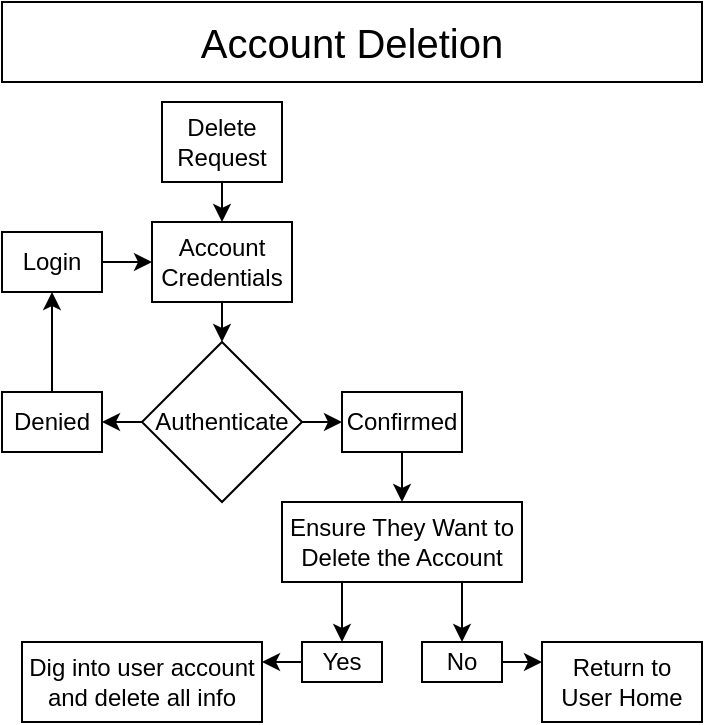 <mxfile version="23.1.5" type="device">
  <diagram name="Page-1" id="hn9wI05JKJFuKikZv9Uz">
    <mxGraphModel dx="1066" dy="613" grid="1" gridSize="10" guides="1" tooltips="1" connect="1" arrows="1" fold="1" page="1" pageScale="1" pageWidth="850" pageHeight="1100" math="0" shadow="0">
      <root>
        <mxCell id="0" />
        <mxCell id="1" parent="0" />
        <mxCell id="QExOYSINyxakzw2M49dj-1" value="Account Deletion" style="rounded=0;whiteSpace=wrap;html=1;fontSize=20;" vertex="1" parent="1">
          <mxGeometry x="490" width="350" height="40" as="geometry" />
        </mxCell>
        <mxCell id="QExOYSINyxakzw2M49dj-2" value="Delete Request" style="rounded=0;whiteSpace=wrap;html=1;" vertex="1" parent="1">
          <mxGeometry x="570" y="50" width="60" height="40" as="geometry" />
        </mxCell>
        <mxCell id="QExOYSINyxakzw2M49dj-3" value="Account Credentials" style="rounded=0;whiteSpace=wrap;html=1;" vertex="1" parent="1">
          <mxGeometry x="565" y="110" width="70" height="40" as="geometry" />
        </mxCell>
        <mxCell id="QExOYSINyxakzw2M49dj-4" value="Authenticate" style="rhombus;whiteSpace=wrap;html=1;" vertex="1" parent="1">
          <mxGeometry x="560" y="170" width="80" height="80" as="geometry" />
        </mxCell>
        <mxCell id="QExOYSINyxakzw2M49dj-5" value="Denied" style="rounded=0;whiteSpace=wrap;html=1;" vertex="1" parent="1">
          <mxGeometry x="490" y="195" width="50" height="30" as="geometry" />
        </mxCell>
        <mxCell id="QExOYSINyxakzw2M49dj-6" value="Confirmed" style="rounded=0;whiteSpace=wrap;html=1;" vertex="1" parent="1">
          <mxGeometry x="660" y="195" width="60" height="30" as="geometry" />
        </mxCell>
        <mxCell id="QExOYSINyxakzw2M49dj-7" value="Login" style="rounded=0;whiteSpace=wrap;html=1;" vertex="1" parent="1">
          <mxGeometry x="490" y="115" width="50" height="30" as="geometry" />
        </mxCell>
        <mxCell id="QExOYSINyxakzw2M49dj-8" value="Ensure They Want to Delete the Account" style="rounded=0;whiteSpace=wrap;html=1;" vertex="1" parent="1">
          <mxGeometry x="630" y="250" width="120" height="40" as="geometry" />
        </mxCell>
        <mxCell id="QExOYSINyxakzw2M49dj-9" value="Yes" style="rounded=0;whiteSpace=wrap;html=1;" vertex="1" parent="1">
          <mxGeometry x="640" y="320" width="40" height="20" as="geometry" />
        </mxCell>
        <mxCell id="QExOYSINyxakzw2M49dj-10" value="No" style="rounded=0;whiteSpace=wrap;html=1;" vertex="1" parent="1">
          <mxGeometry x="700" y="320" width="40" height="20" as="geometry" />
        </mxCell>
        <mxCell id="QExOYSINyxakzw2M49dj-11" value="Dig into user account and delete all info" style="rounded=0;whiteSpace=wrap;html=1;" vertex="1" parent="1">
          <mxGeometry x="500" y="320" width="120" height="40" as="geometry" />
        </mxCell>
        <mxCell id="QExOYSINyxakzw2M49dj-12" value="Return to User Home" style="rounded=0;whiteSpace=wrap;html=1;" vertex="1" parent="1">
          <mxGeometry x="760" y="320" width="80" height="40" as="geometry" />
        </mxCell>
        <mxCell id="QExOYSINyxakzw2M49dj-13" value="" style="endArrow=classic;html=1;rounded=0;exitX=0.5;exitY=1;exitDx=0;exitDy=0;entryX=0.5;entryY=0;entryDx=0;entryDy=0;" edge="1" parent="1" source="QExOYSINyxakzw2M49dj-2" target="QExOYSINyxakzw2M49dj-3">
          <mxGeometry width="50" height="50" relative="1" as="geometry">
            <mxPoint x="580" y="190" as="sourcePoint" />
            <mxPoint x="640" y="150" as="targetPoint" />
          </mxGeometry>
        </mxCell>
        <mxCell id="QExOYSINyxakzw2M49dj-15" value="" style="endArrow=classic;html=1;rounded=0;exitX=0.5;exitY=1;exitDx=0;exitDy=0;entryX=0.5;entryY=0;entryDx=0;entryDy=0;" edge="1" parent="1" source="QExOYSINyxakzw2M49dj-3" target="QExOYSINyxakzw2M49dj-4">
          <mxGeometry width="50" height="50" relative="1" as="geometry">
            <mxPoint x="590" y="200" as="sourcePoint" />
            <mxPoint x="640" y="150" as="targetPoint" />
          </mxGeometry>
        </mxCell>
        <mxCell id="QExOYSINyxakzw2M49dj-16" value="" style="endArrow=classic;html=1;rounded=0;exitX=1;exitY=0.5;exitDx=0;exitDy=0;entryX=0;entryY=0.5;entryDx=0;entryDy=0;" edge="1" parent="1" source="QExOYSINyxakzw2M49dj-4" target="QExOYSINyxakzw2M49dj-6">
          <mxGeometry width="50" height="50" relative="1" as="geometry">
            <mxPoint x="590" y="290" as="sourcePoint" />
            <mxPoint x="640" y="240" as="targetPoint" />
          </mxGeometry>
        </mxCell>
        <mxCell id="QExOYSINyxakzw2M49dj-17" value="" style="endArrow=classic;html=1;rounded=0;exitX=0.5;exitY=1;exitDx=0;exitDy=0;entryX=0.5;entryY=0;entryDx=0;entryDy=0;" edge="1" parent="1" source="QExOYSINyxakzw2M49dj-6" target="QExOYSINyxakzw2M49dj-8">
          <mxGeometry width="50" height="50" relative="1" as="geometry">
            <mxPoint x="590" y="290" as="sourcePoint" />
            <mxPoint x="640" y="240" as="targetPoint" />
          </mxGeometry>
        </mxCell>
        <mxCell id="QExOYSINyxakzw2M49dj-18" value="" style="endArrow=classic;html=1;rounded=0;exitX=0;exitY=0.5;exitDx=0;exitDy=0;entryX=1;entryY=0.5;entryDx=0;entryDy=0;" edge="1" parent="1" source="QExOYSINyxakzw2M49dj-4" target="QExOYSINyxakzw2M49dj-5">
          <mxGeometry width="50" height="50" relative="1" as="geometry">
            <mxPoint x="590" y="290" as="sourcePoint" />
            <mxPoint x="640" y="240" as="targetPoint" />
          </mxGeometry>
        </mxCell>
        <mxCell id="QExOYSINyxakzw2M49dj-19" value="" style="endArrow=classic;html=1;rounded=0;exitX=0.5;exitY=0;exitDx=0;exitDy=0;entryX=0.5;entryY=1;entryDx=0;entryDy=0;" edge="1" parent="1" source="QExOYSINyxakzw2M49dj-5" target="QExOYSINyxakzw2M49dj-7">
          <mxGeometry width="50" height="50" relative="1" as="geometry">
            <mxPoint x="590" y="290" as="sourcePoint" />
            <mxPoint x="640" y="240" as="targetPoint" />
          </mxGeometry>
        </mxCell>
        <mxCell id="QExOYSINyxakzw2M49dj-20" value="" style="endArrow=classic;html=1;rounded=0;exitX=1;exitY=0.5;exitDx=0;exitDy=0;entryX=0;entryY=0.5;entryDx=0;entryDy=0;" edge="1" parent="1" source="QExOYSINyxakzw2M49dj-7" target="QExOYSINyxakzw2M49dj-3">
          <mxGeometry width="50" height="50" relative="1" as="geometry">
            <mxPoint x="590" y="290" as="sourcePoint" />
            <mxPoint x="640" y="240" as="targetPoint" />
          </mxGeometry>
        </mxCell>
        <mxCell id="QExOYSINyxakzw2M49dj-21" value="" style="endArrow=classic;html=1;rounded=0;exitX=0.25;exitY=1;exitDx=0;exitDy=0;entryX=0.5;entryY=0;entryDx=0;entryDy=0;" edge="1" parent="1" source="QExOYSINyxakzw2M49dj-8" target="QExOYSINyxakzw2M49dj-9">
          <mxGeometry width="50" height="50" relative="1" as="geometry">
            <mxPoint x="590" y="280" as="sourcePoint" />
            <mxPoint x="640" y="230" as="targetPoint" />
          </mxGeometry>
        </mxCell>
        <mxCell id="QExOYSINyxakzw2M49dj-23" value="" style="endArrow=classic;html=1;rounded=0;exitX=0.75;exitY=1;exitDx=0;exitDy=0;entryX=0.5;entryY=0;entryDx=0;entryDy=0;" edge="1" parent="1" source="QExOYSINyxakzw2M49dj-8" target="QExOYSINyxakzw2M49dj-10">
          <mxGeometry width="50" height="50" relative="1" as="geometry">
            <mxPoint x="590" y="280" as="sourcePoint" />
            <mxPoint x="640" y="230" as="targetPoint" />
          </mxGeometry>
        </mxCell>
        <mxCell id="QExOYSINyxakzw2M49dj-24" value="" style="endArrow=classic;html=1;rounded=0;exitX=0;exitY=0.5;exitDx=0;exitDy=0;entryX=1;entryY=0.25;entryDx=0;entryDy=0;" edge="1" parent="1" source="QExOYSINyxakzw2M49dj-9" target="QExOYSINyxakzw2M49dj-11">
          <mxGeometry width="50" height="50" relative="1" as="geometry">
            <mxPoint x="590" y="280" as="sourcePoint" />
            <mxPoint x="640" y="230" as="targetPoint" />
          </mxGeometry>
        </mxCell>
        <mxCell id="QExOYSINyxakzw2M49dj-25" value="" style="endArrow=classic;html=1;rounded=0;exitX=1;exitY=0.5;exitDx=0;exitDy=0;entryX=0;entryY=0.25;entryDx=0;entryDy=0;" edge="1" parent="1" source="QExOYSINyxakzw2M49dj-10" target="QExOYSINyxakzw2M49dj-12">
          <mxGeometry width="50" height="50" relative="1" as="geometry">
            <mxPoint x="590" y="280" as="sourcePoint" />
            <mxPoint x="640" y="230" as="targetPoint" />
          </mxGeometry>
        </mxCell>
      </root>
    </mxGraphModel>
  </diagram>
</mxfile>

